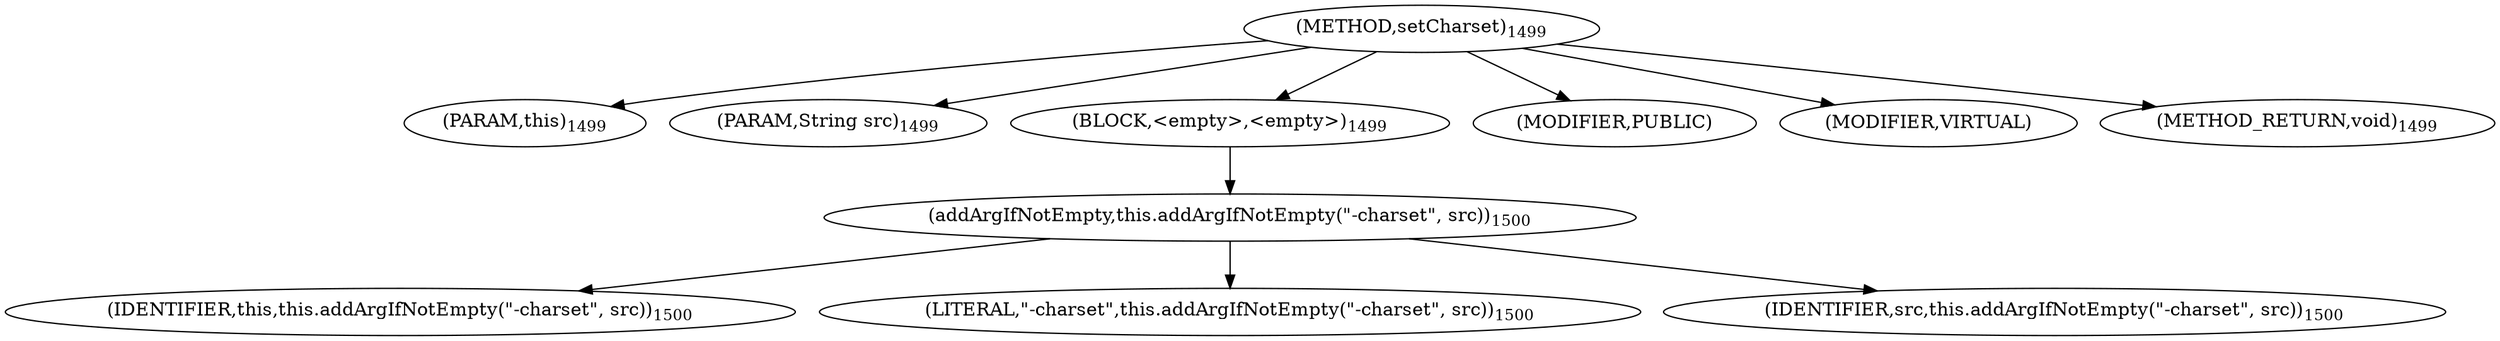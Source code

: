 digraph "setCharset" {  
"2769" [label = <(METHOD,setCharset)<SUB>1499</SUB>> ]
"309" [label = <(PARAM,this)<SUB>1499</SUB>> ]
"2770" [label = <(PARAM,String src)<SUB>1499</SUB>> ]
"2771" [label = <(BLOCK,&lt;empty&gt;,&lt;empty&gt;)<SUB>1499</SUB>> ]
"2772" [label = <(addArgIfNotEmpty,this.addArgIfNotEmpty(&quot;-charset&quot;, src))<SUB>1500</SUB>> ]
"308" [label = <(IDENTIFIER,this,this.addArgIfNotEmpty(&quot;-charset&quot;, src))<SUB>1500</SUB>> ]
"2773" [label = <(LITERAL,&quot;-charset&quot;,this.addArgIfNotEmpty(&quot;-charset&quot;, src))<SUB>1500</SUB>> ]
"2774" [label = <(IDENTIFIER,src,this.addArgIfNotEmpty(&quot;-charset&quot;, src))<SUB>1500</SUB>> ]
"2775" [label = <(MODIFIER,PUBLIC)> ]
"2776" [label = <(MODIFIER,VIRTUAL)> ]
"2777" [label = <(METHOD_RETURN,void)<SUB>1499</SUB>> ]
  "2769" -> "309" 
  "2769" -> "2770" 
  "2769" -> "2771" 
  "2769" -> "2775" 
  "2769" -> "2776" 
  "2769" -> "2777" 
  "2771" -> "2772" 
  "2772" -> "308" 
  "2772" -> "2773" 
  "2772" -> "2774" 
}
